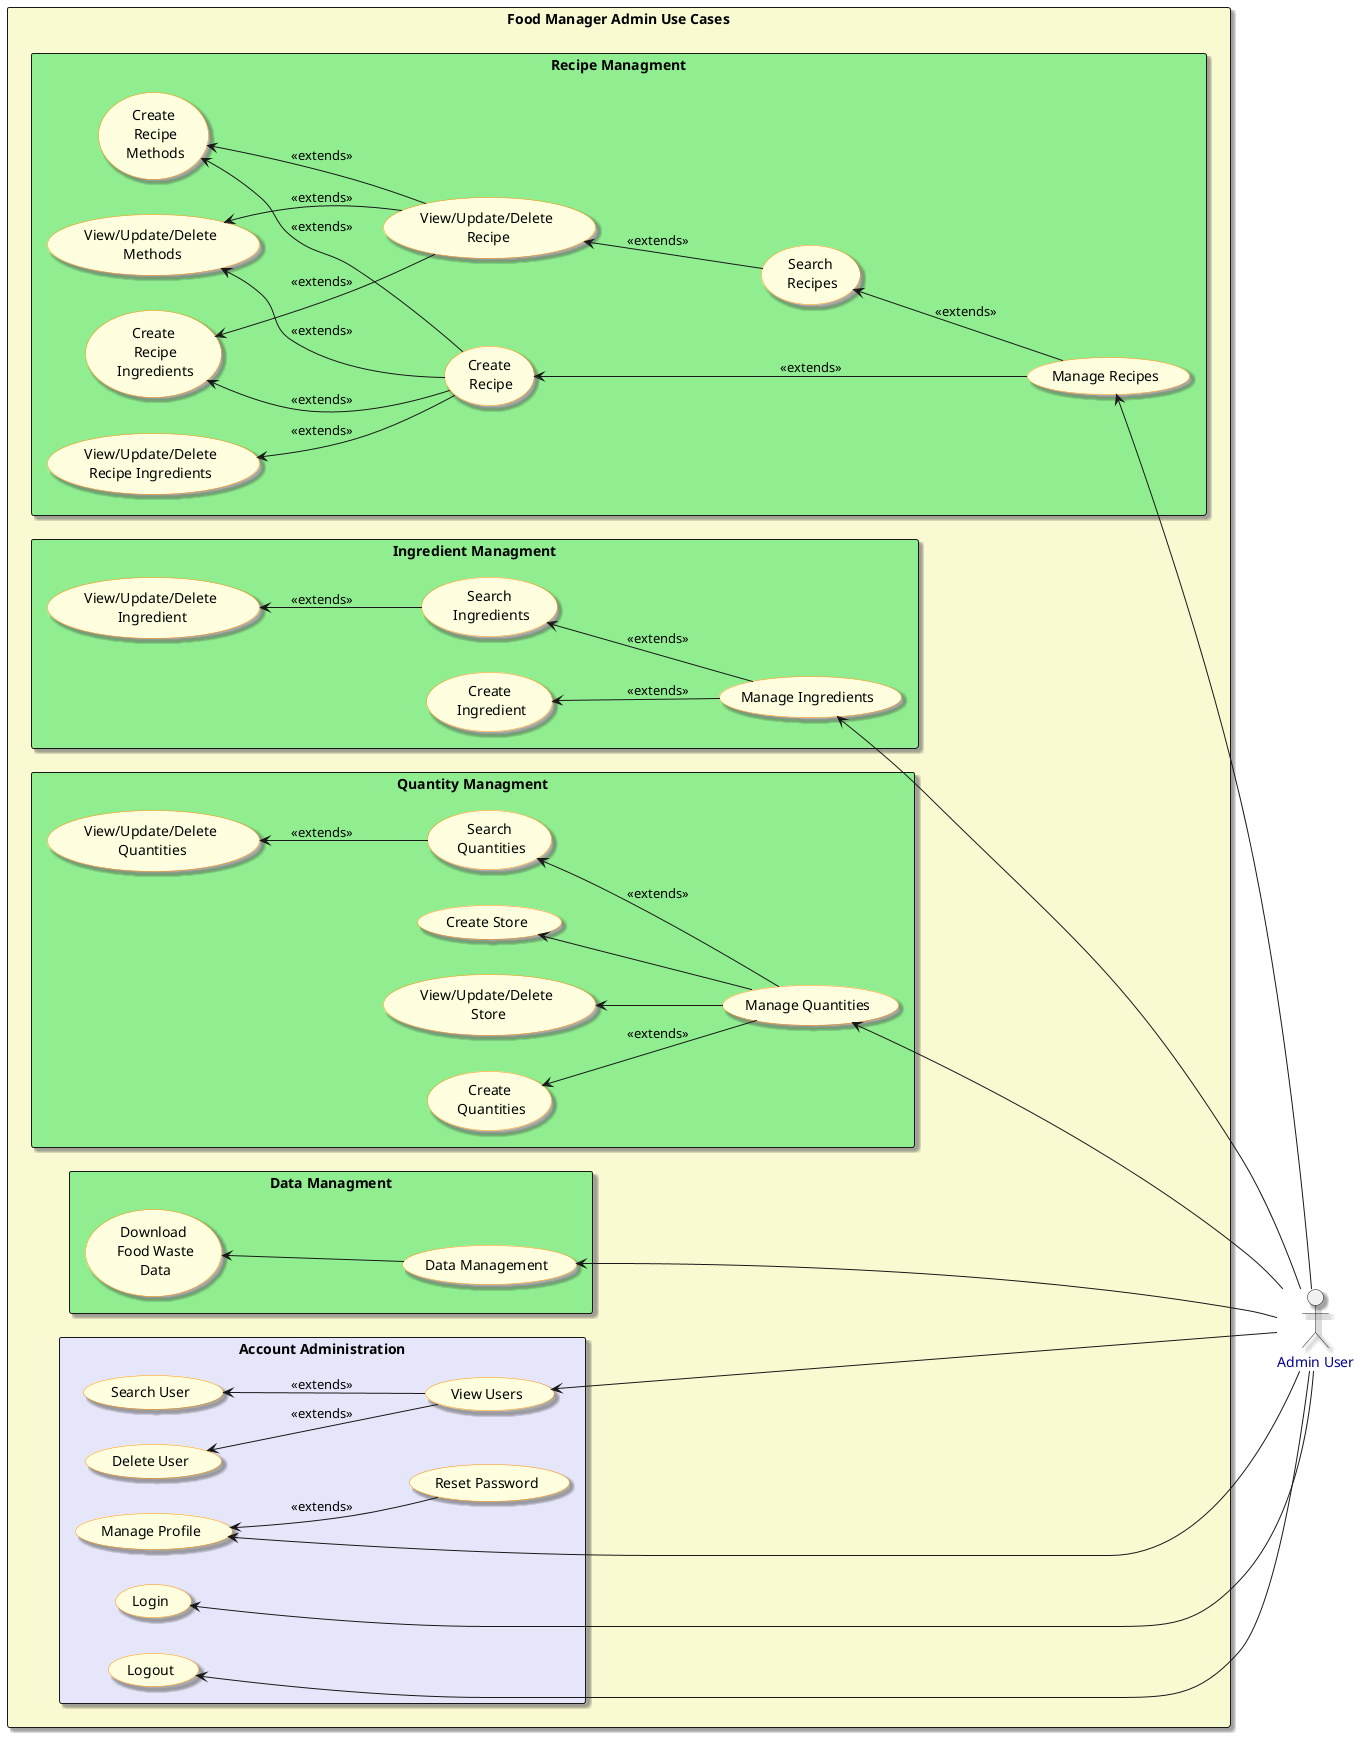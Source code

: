 @startuml Level0
left to right direction
skinparam shadowing true
skinparam usecase {
    BackgroundColor LightYellow
    BorderColor DarkOrange
    FontColor Black
    FontSize 14
}

skinparam actor {
    FontColor DarkBlue
}

actor Admin as "Admin User"
rectangle "Food Manager Admin Use Cases"  #LightGoldenRodYellow {
    rectangle "Recipe Managment" #LightGreen {
        (Manage Recipes) <-- Admin
        (Search\n Recipes) <-- (Manage Recipes) : <<extends>>
        (Create\n Recipe) <-- (Manage Recipes) : <<extends>>
        (View/Update/Delete\n Recipe) <-- (Search\n Recipes) : <<extends>>
        (View/Update/Delete\nRecipe Ingredients) <-- (Create\n Recipe) : <<extends>>
        (View/Update/Delete\n Methods) <-- (Create\n Recipe) : <<extends>>
        (View/Update/Delete\n Methods) <-- (View/Update/Delete\n Recipe) : <<extends>>
        (Create\n Recipe\n Methods) <-- (View/Update/Delete\n Recipe) : <<extends>>
        (Create\n Recipe\n Methods) <-- (Create\n Recipe) : <<extends>>
        (Create\n Recipe\n Ingredients) <-- (View/Update/Delete\n Recipe) : <<extends>>
        (Create\n Recipe\n Ingredients) <-- (Create\n Recipe) : <<extends>>
    }
    rectangle "Ingredient Managment" #LightGreen {
        (Manage Ingredients) <-- Admin
        (Search\n Ingredients) <-- (Manage Ingredients) : <<extends>>
        (Create\n Ingredient) <-- (Manage Ingredients) : <<extends>>
        (View/Update/Delete\n Ingredient) <-- (Search\n Ingredients) : <<extends>>
    }

    rectangle "Quantity Managment" #LightGreen {
        (Manage Quantities) <-- Admin
        (Search\n Quantities) <-- (Manage Quantities) : <<extends>>
        (Create\n Quantities) <-- (Manage Quantities) : <<extends>>
        (View/Update/Delete\n Quantities) <-- (Search\n Quantities) : <<extends>>
        (Create Store) <-- (Manage Quantities)
        (View/Update/Delete\n Store) <-- (Manage Quantities)
    }

    rectangle "Data Managment" #LightGreen {
        (Data Management) <-- Admin
        (Download\n Food Waste\n Data) <-- (Data Management)
    }

    rectangle "Account Administration" #Lavender {
        (Login) <-- Admin   
        (Manage Profile) <-- Admin 
        (Manage Profile) <-- (Reset Password) : <<extends>> 
        (Logout) <-- Admin 
        (View Users) <-- Admin
        (Delete User) <-- (View Users) : <<extends>>
        (Search User) <-- (View Users) : <<extends>>
    }
}
@enduml
